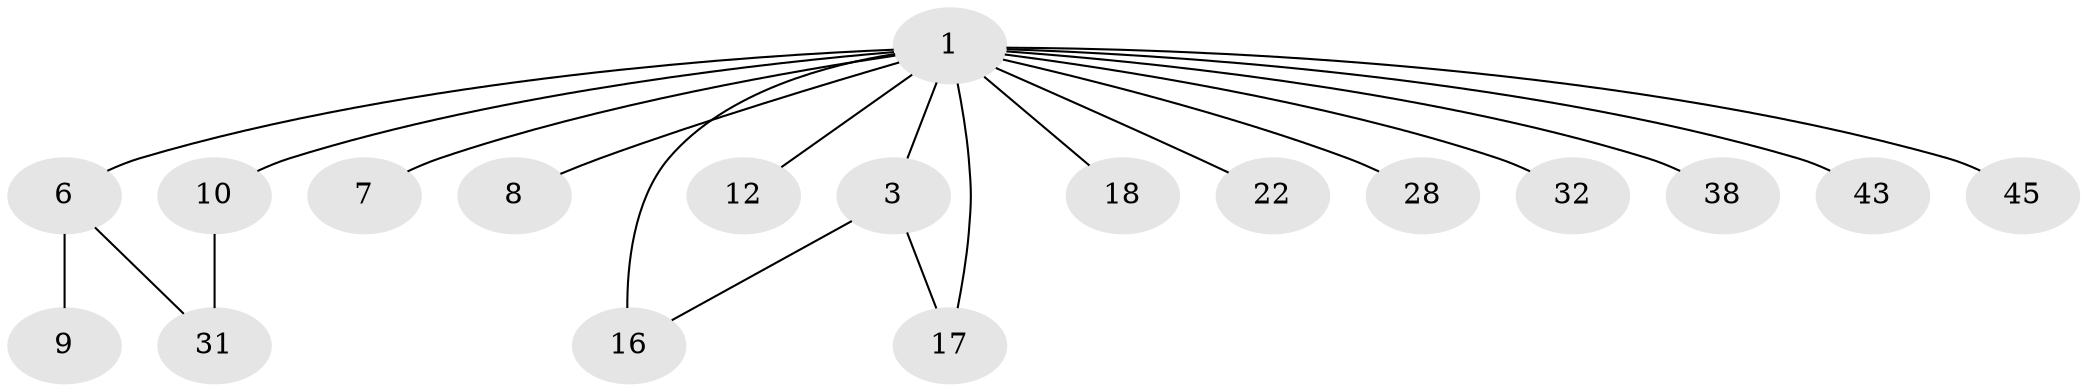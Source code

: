 // original degree distribution, {8: 0.016666666666666666, 5: 0.05, 6: 0.016666666666666666, 1: 0.6333333333333333, 11: 0.016666666666666666, 3: 0.13333333333333333, 7: 0.016666666666666666, 2: 0.08333333333333333, 4: 0.016666666666666666, 9: 0.016666666666666666}
// Generated by graph-tools (version 1.1) at 2025/18/03/04/25 18:18:18]
// undirected, 18 vertices, 20 edges
graph export_dot {
graph [start="1"]
  node [color=gray90,style=filled];
  1 [super="+2+25+5+4+39+42"];
  3 [super="+49+23"];
  6 [super="+50+13"];
  7;
  8;
  9 [super="+53+54"];
  10 [super="+35+60+15+36+20+14"];
  12;
  16 [super="+19+34"];
  17 [super="+21+40+41+44"];
  18;
  22 [super="+26"];
  28;
  31;
  32;
  38;
  43;
  45;
  1 -- 3;
  1 -- 43;
  1 -- 16 [weight=2];
  1 -- 18;
  1 -- 6;
  1 -- 22;
  1 -- 32;
  1 -- 38;
  1 -- 7;
  1 -- 8;
  1 -- 10;
  1 -- 12;
  1 -- 45;
  1 -- 17;
  1 -- 28;
  3 -- 17;
  3 -- 16;
  6 -- 9;
  6 -- 31;
  10 -- 31;
}

